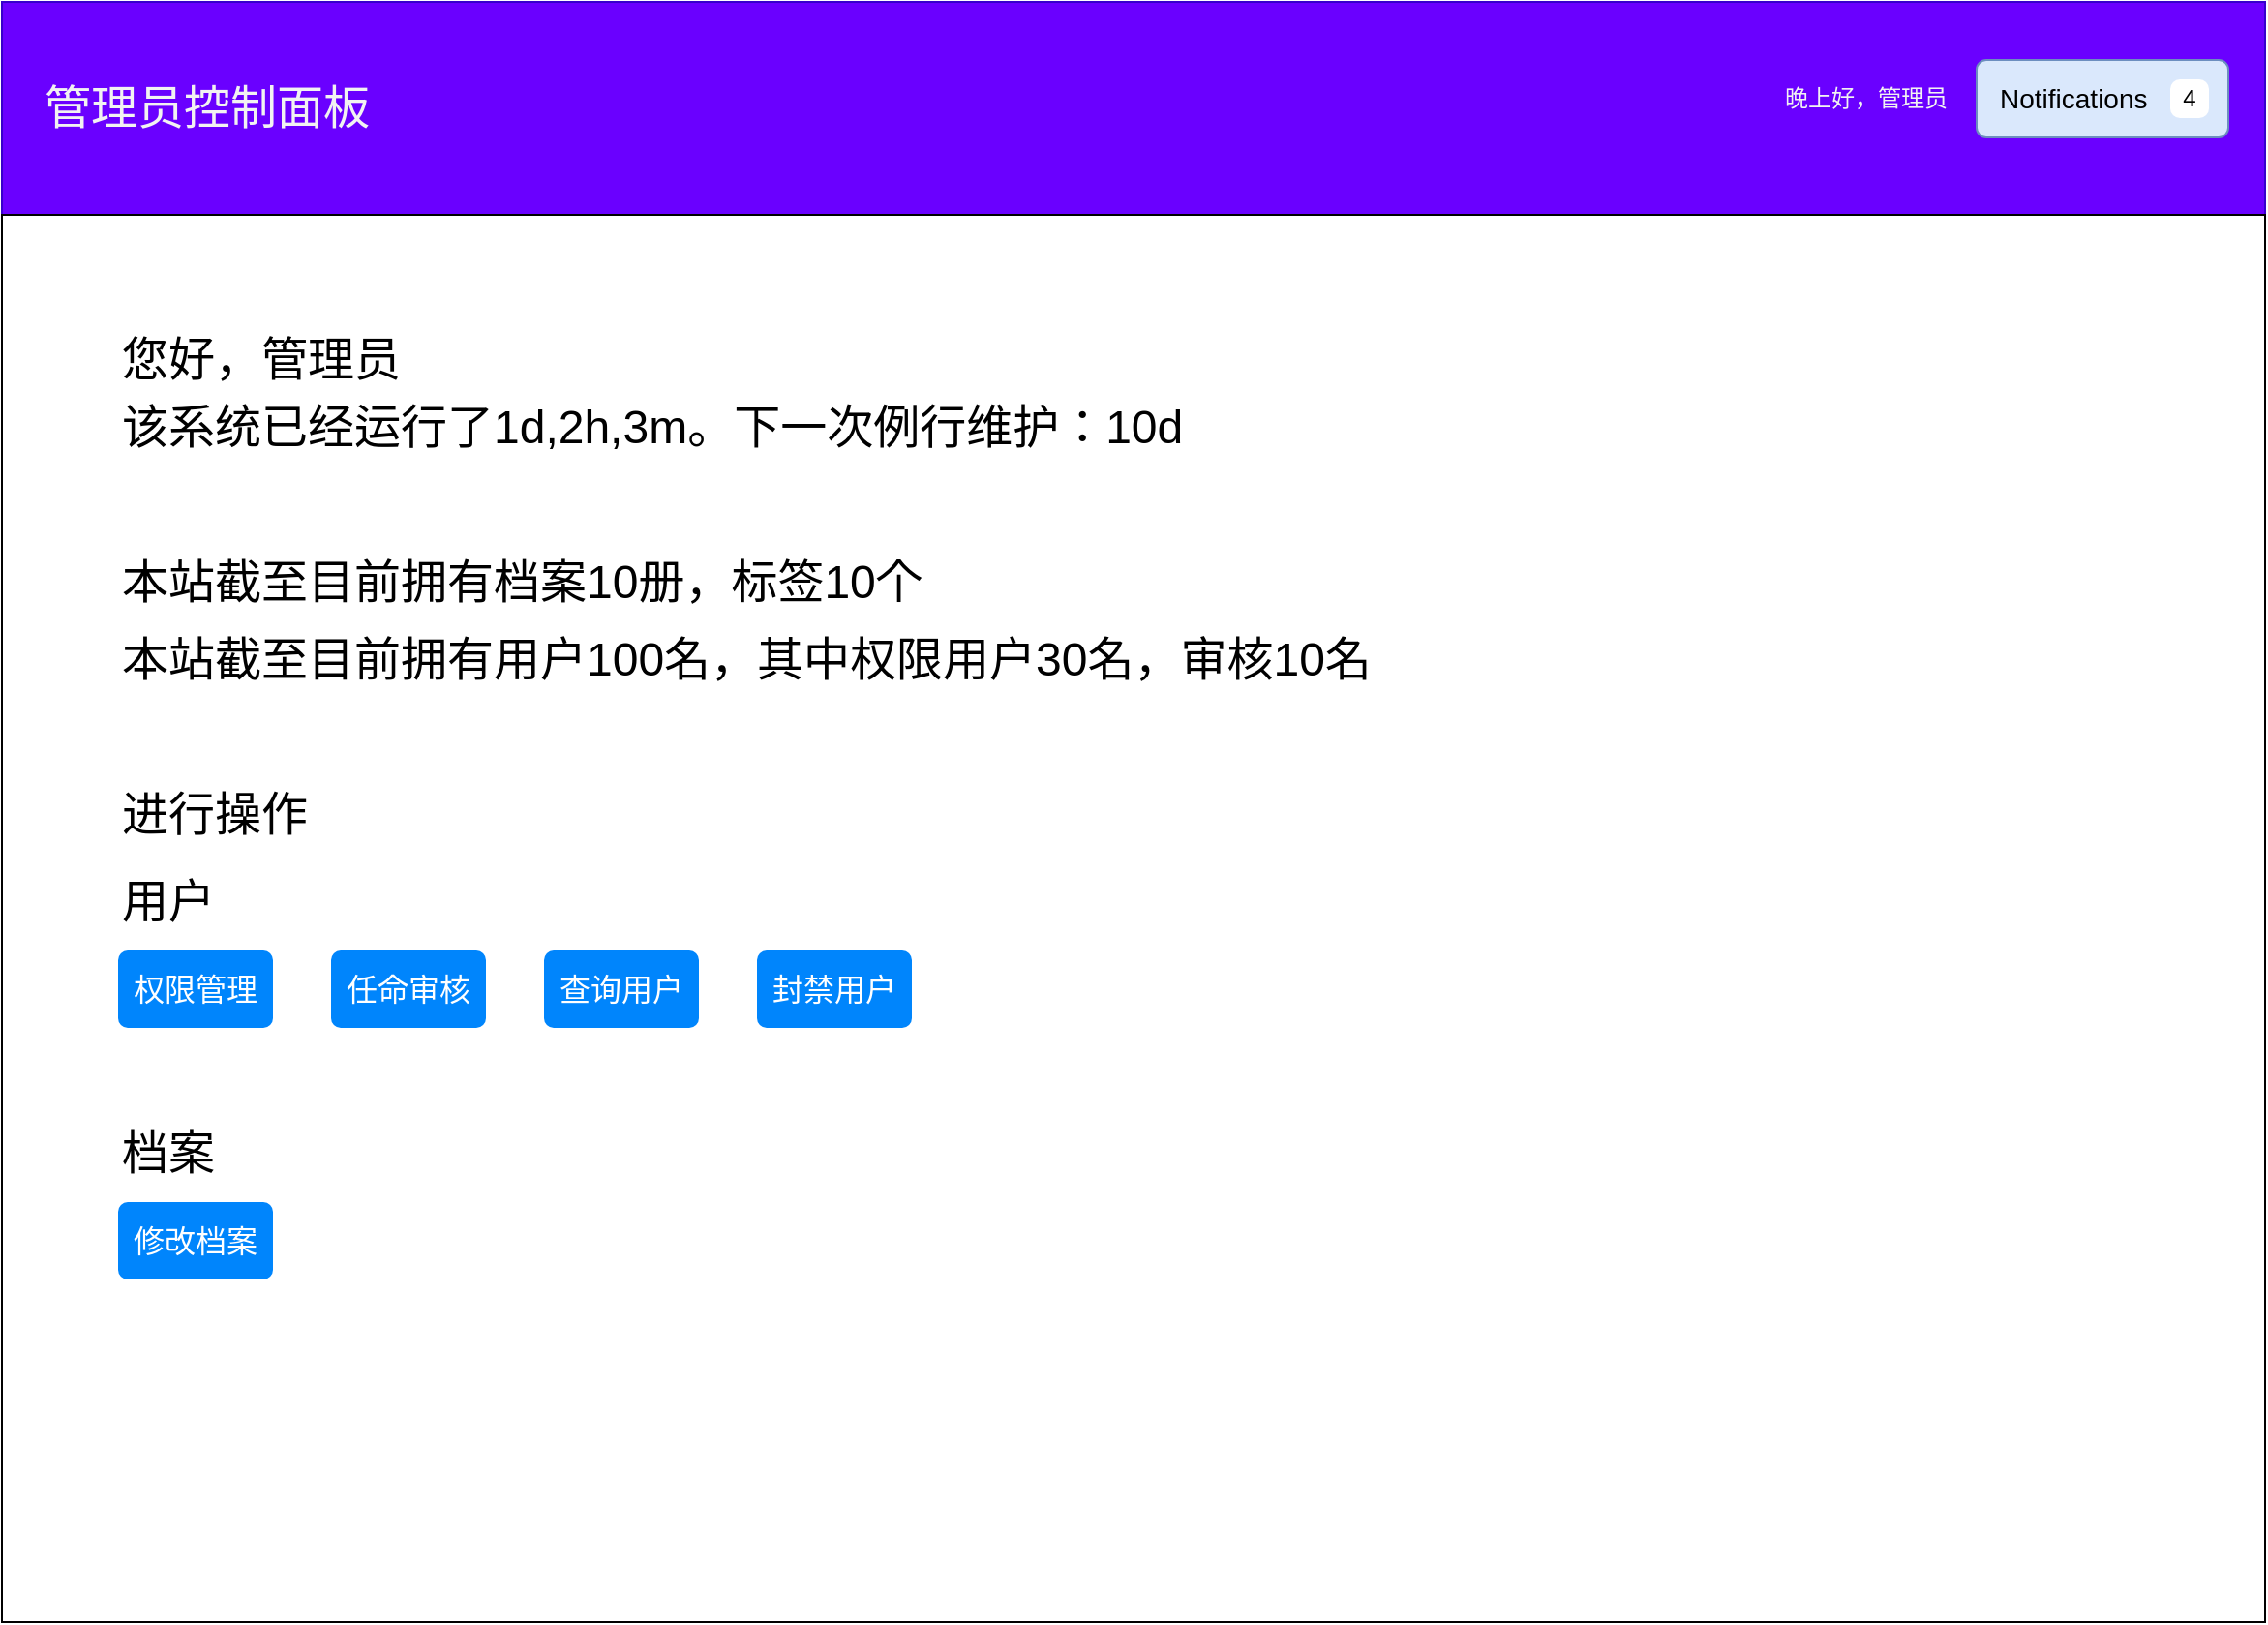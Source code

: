 <mxfile version="21.3.8" type="github">
  <diagram name="第 1 页" id="JgQmg0oJojlUXeKX5qxb">
    <mxGraphModel dx="1647" dy="893" grid="1" gridSize="10" guides="1" tooltips="1" connect="1" arrows="1" fold="1" page="1" pageScale="1" pageWidth="1169" pageHeight="827" math="0" shadow="0">
      <root>
        <mxCell id="0" />
        <mxCell id="1" parent="0" />
        <mxCell id="6OuqwNL-lOStxpAFwUeE-1" value="" style="rounded=0;whiteSpace=wrap;html=1;fillColor=#6a00ff;fontColor=#ffffff;strokeColor=#3700CC;" vertex="1" parent="1">
          <mxGeometry width="1169" height="827" as="geometry" />
        </mxCell>
        <mxCell id="6OuqwNL-lOStxpAFwUeE-2" value="" style="rounded=0;whiteSpace=wrap;html=1;" vertex="1" parent="1">
          <mxGeometry y="110" width="1169" height="727" as="geometry" />
        </mxCell>
        <mxCell id="6OuqwNL-lOStxpAFwUeE-3" value="管理员控制面板" style="text;strokeColor=none;align=left;fillColor=none;html=1;verticalAlign=middle;whiteSpace=wrap;rounded=0;fontSize=24;fontColor=#F2F2F2;" vertex="1" parent="1">
          <mxGeometry x="20" y="40" width="250" height="30" as="geometry" />
        </mxCell>
        <mxCell id="6OuqwNL-lOStxpAFwUeE-4" value="Notifications" style="html=1;shadow=0;dashed=0;shape=mxgraph.bootstrap.rrect;rSize=5;strokeWidth=1;whiteSpace=wrap;align=left;verticalAlign=middle;spacingLeft=10;fontStyle=0;fontSize=14;fillColor=#dae8fc;strokeColor=#6c8ebf;" vertex="1" parent="1">
          <mxGeometry x="1020" y="30" width="130" height="40" as="geometry" />
        </mxCell>
        <mxCell id="6OuqwNL-lOStxpAFwUeE-5" value="4" style="html=1;shadow=0;dashed=0;shape=mxgraph.bootstrap.rrect;rSize=5;strokeColor=none;strokeWidth=1;fillColor=#ffffff;fontColor=#000000;whiteSpace=wrap;align=center;verticalAlign=middle;fontSize=12;" vertex="1" parent="6OuqwNL-lOStxpAFwUeE-4">
          <mxGeometry x="1" y="0.5" width="20" height="20" relative="1" as="geometry">
            <mxPoint x="-30" y="-10" as="offset" />
          </mxGeometry>
        </mxCell>
        <mxCell id="6OuqwNL-lOStxpAFwUeE-6" value="晚上好，管理员" style="text;strokeColor=none;align=left;fillColor=none;html=1;verticalAlign=middle;whiteSpace=wrap;rounded=0;fontSize=12;fontColor=#F2F2F2;" vertex="1" parent="1">
          <mxGeometry x="919" y="35" width="250" height="30" as="geometry" />
        </mxCell>
        <mxCell id="6OuqwNL-lOStxpAFwUeE-9" value="您好，管理员" style="text;strokeColor=none;align=left;fillColor=none;html=1;verticalAlign=middle;whiteSpace=wrap;rounded=0;fontSize=24;" vertex="1" parent="1">
          <mxGeometry x="60" y="170" width="250" height="30" as="geometry" />
        </mxCell>
        <mxCell id="6OuqwNL-lOStxpAFwUeE-15" value="该系统已经运行了1d,2h,3m。下一次例行维护：10d" style="text;strokeColor=none;align=left;fillColor=none;html=1;verticalAlign=middle;whiteSpace=wrap;rounded=0;fontSize=24;" vertex="1" parent="1">
          <mxGeometry x="60" y="190" width="570" height="60" as="geometry" />
        </mxCell>
        <mxCell id="6OuqwNL-lOStxpAFwUeE-17" value="本站截至目前拥有档案10册，标签10个" style="text;strokeColor=none;align=left;fillColor=none;html=1;verticalAlign=middle;whiteSpace=wrap;rounded=0;fontSize=24;" vertex="1" parent="1">
          <mxGeometry x="60" y="270" width="550" height="60" as="geometry" />
        </mxCell>
        <mxCell id="6OuqwNL-lOStxpAFwUeE-18" value="本站截至目前拥有用户100名，其中权限用户30名，审核10名" style="text;strokeColor=none;align=left;fillColor=none;html=1;verticalAlign=middle;whiteSpace=wrap;rounded=0;fontSize=24;" vertex="1" parent="1">
          <mxGeometry x="60" y="310" width="670" height="60" as="geometry" />
        </mxCell>
        <mxCell id="6OuqwNL-lOStxpAFwUeE-29" value="进行操作" style="text;strokeColor=none;align=left;fillColor=none;html=1;verticalAlign=middle;whiteSpace=wrap;rounded=0;fontSize=24;" vertex="1" parent="1">
          <mxGeometry x="60" y="390" width="570" height="60" as="geometry" />
        </mxCell>
        <mxCell id="6OuqwNL-lOStxpAFwUeE-32" value="用户" style="text;strokeColor=none;align=left;fillColor=none;html=1;verticalAlign=middle;whiteSpace=wrap;rounded=0;fontSize=24;" vertex="1" parent="1">
          <mxGeometry x="60" y="450" width="250" height="30" as="geometry" />
        </mxCell>
        <mxCell id="6OuqwNL-lOStxpAFwUeE-33" value="权限管理" style="html=1;shadow=0;dashed=0;shape=mxgraph.bootstrap.rrect;rSize=5;strokeColor=none;strokeWidth=1;fillColor=#0085FC;fontColor=#FFFFFF;whiteSpace=wrap;align=center;verticalAlign=middle;spacingLeft=0;fontStyle=0;fontSize=16;spacing=5;" vertex="1" parent="1">
          <mxGeometry x="60" y="490" width="80" height="40" as="geometry" />
        </mxCell>
        <mxCell id="6OuqwNL-lOStxpAFwUeE-34" value="任命审核" style="html=1;shadow=0;dashed=0;shape=mxgraph.bootstrap.rrect;rSize=5;strokeColor=none;strokeWidth=1;fillColor=#0085FC;fontColor=#FFFFFF;whiteSpace=wrap;align=center;verticalAlign=middle;spacingLeft=0;fontStyle=0;fontSize=16;spacing=5;" vertex="1" parent="1">
          <mxGeometry x="170" y="490" width="80" height="40" as="geometry" />
        </mxCell>
        <mxCell id="6OuqwNL-lOStxpAFwUeE-35" value="查询用户" style="html=1;shadow=0;dashed=0;shape=mxgraph.bootstrap.rrect;rSize=5;strokeColor=none;strokeWidth=1;fillColor=#0085FC;fontColor=#FFFFFF;whiteSpace=wrap;align=center;verticalAlign=middle;spacingLeft=0;fontStyle=0;fontSize=16;spacing=5;" vertex="1" parent="1">
          <mxGeometry x="280" y="490" width="80" height="40" as="geometry" />
        </mxCell>
        <mxCell id="6OuqwNL-lOStxpAFwUeE-36" value="封禁用户" style="html=1;shadow=0;dashed=0;shape=mxgraph.bootstrap.rrect;rSize=5;strokeColor=none;strokeWidth=1;fillColor=#0085FC;fontColor=#FFFFFF;whiteSpace=wrap;align=center;verticalAlign=middle;spacingLeft=0;fontStyle=0;fontSize=16;spacing=5;" vertex="1" parent="1">
          <mxGeometry x="390" y="490" width="80" height="40" as="geometry" />
        </mxCell>
        <mxCell id="6OuqwNL-lOStxpAFwUeE-37" value="档案" style="text;strokeColor=none;align=left;fillColor=none;html=1;verticalAlign=middle;whiteSpace=wrap;rounded=0;fontSize=24;" vertex="1" parent="1">
          <mxGeometry x="60" y="580" width="250" height="30" as="geometry" />
        </mxCell>
        <mxCell id="6OuqwNL-lOStxpAFwUeE-38" value="修改档案" style="html=1;shadow=0;dashed=0;shape=mxgraph.bootstrap.rrect;rSize=5;strokeColor=none;strokeWidth=1;fillColor=#0085FC;fontColor=#FFFFFF;whiteSpace=wrap;align=center;verticalAlign=middle;spacingLeft=0;fontStyle=0;fontSize=16;spacing=5;" vertex="1" parent="1">
          <mxGeometry x="60" y="620" width="80" height="40" as="geometry" />
        </mxCell>
      </root>
    </mxGraphModel>
  </diagram>
</mxfile>

